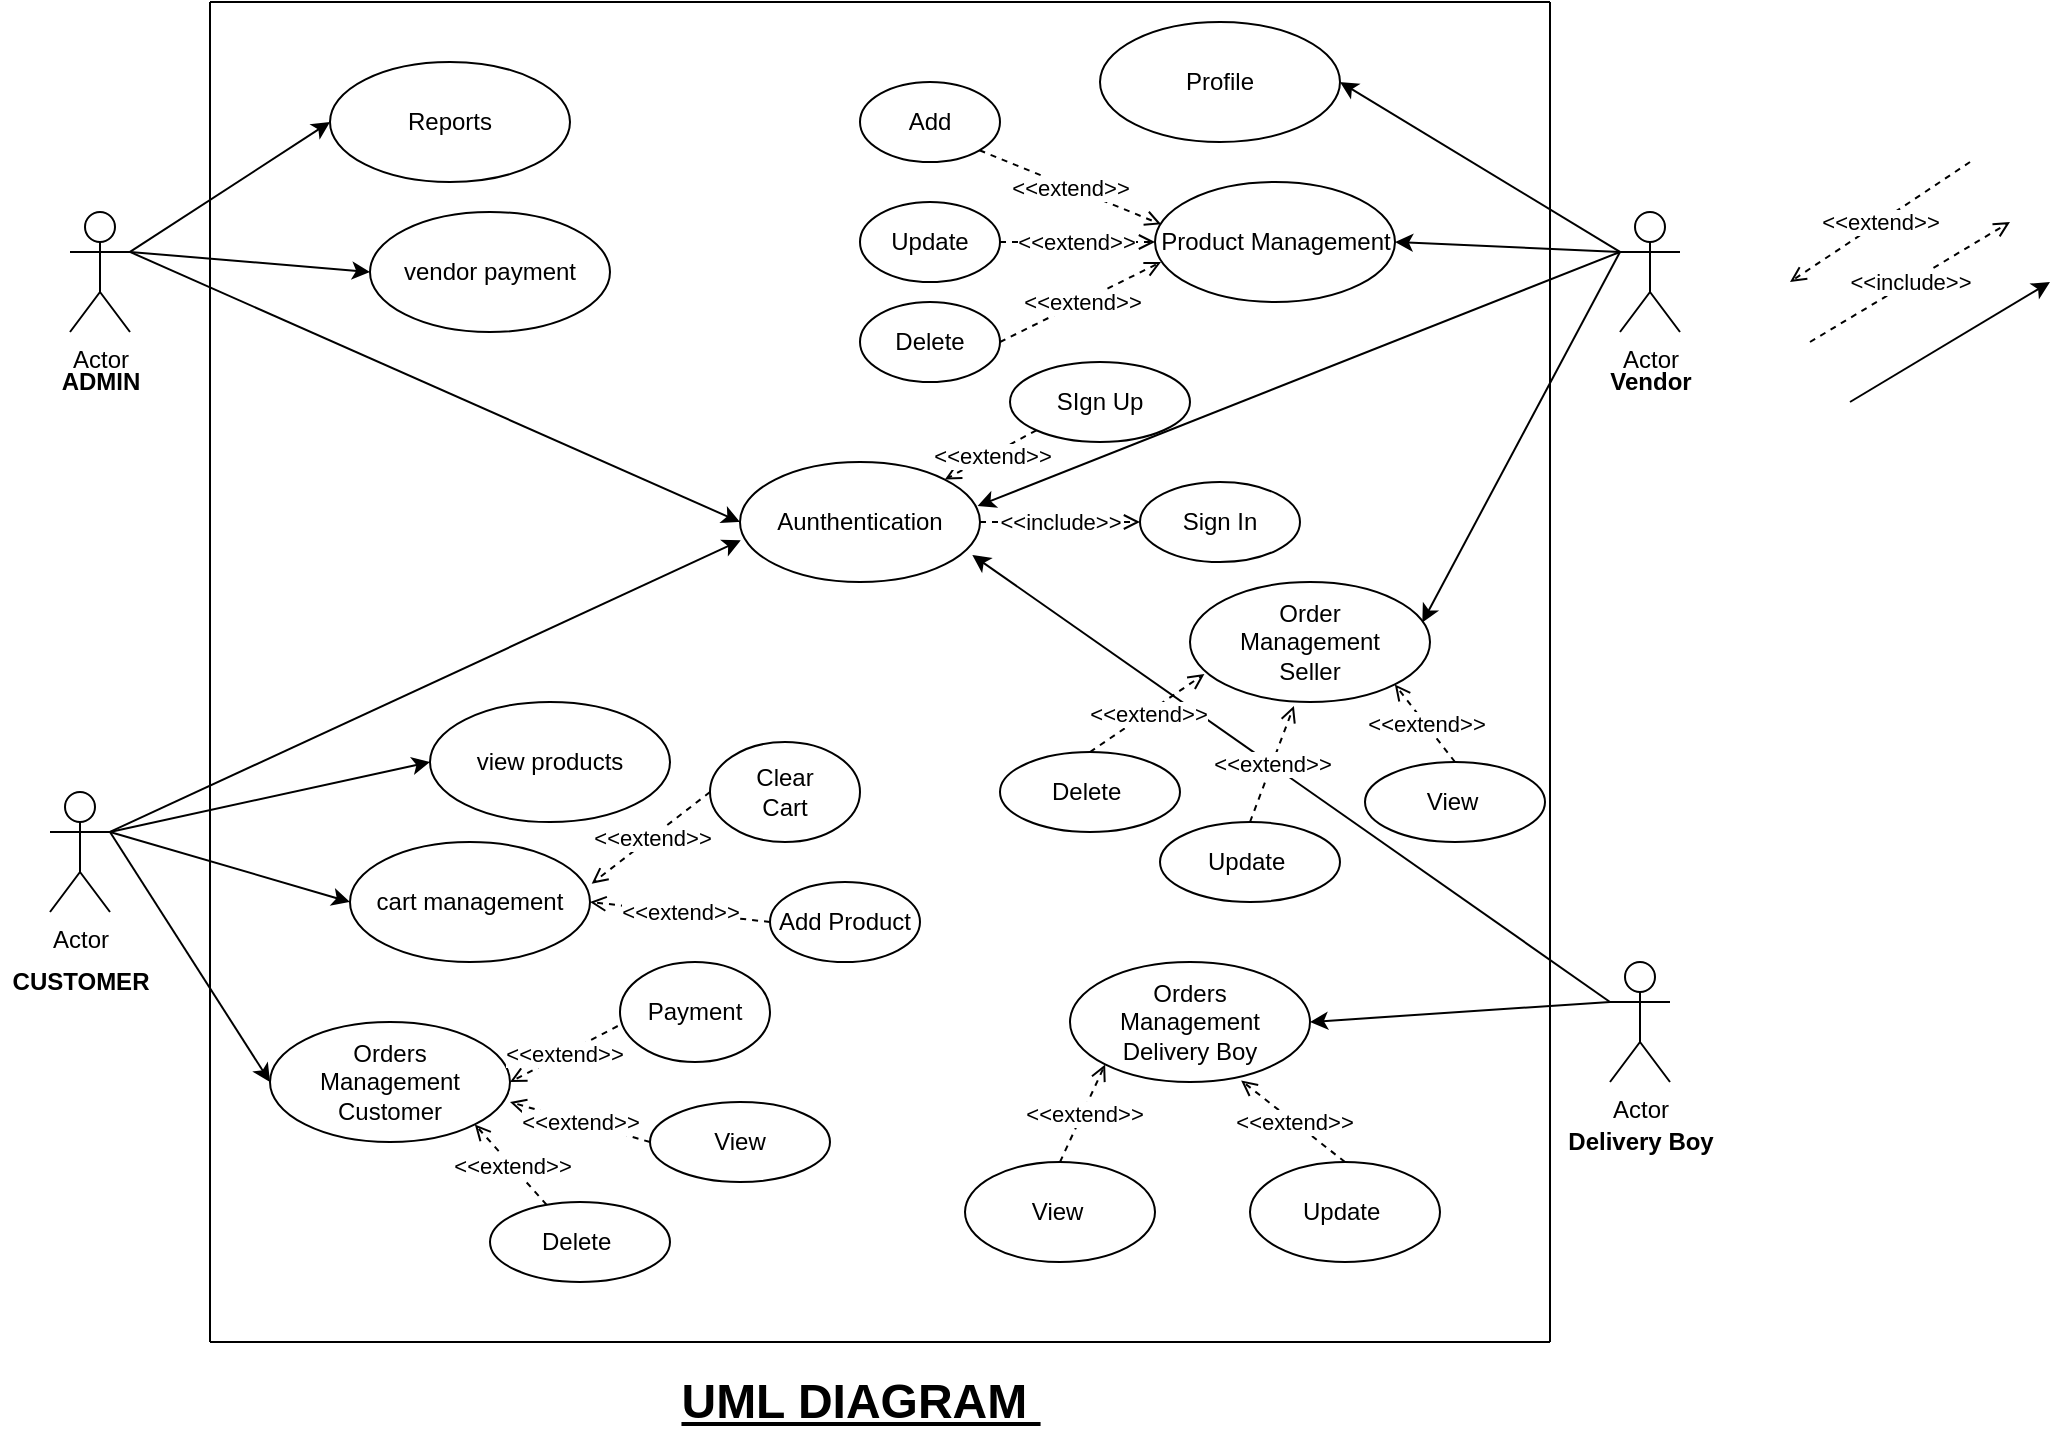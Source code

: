 <mxfile version="16.5.1" type="device"><diagram id="dJActe31xgW4fxhxk74n" name="Page-1"><mxGraphModel dx="1038" dy="641" grid="1" gridSize="10" guides="1" tooltips="1" connect="1" arrows="1" fold="1" page="1" pageScale="1" pageWidth="3300" pageHeight="4681" math="0" shadow="0"><root><mxCell id="0"/><mxCell id="1" parent="0"/><mxCell id="O070oOsSCNhPtYjGPl3y-1" value="Reports" style="ellipse;whiteSpace=wrap;html=1;" parent="1" vertex="1"><mxGeometry x="200" y="70" width="120" height="60" as="geometry"/></mxCell><mxCell id="O070oOsSCNhPtYjGPl3y-3" value="Product Management" style="ellipse;whiteSpace=wrap;html=1;" parent="1" vertex="1"><mxGeometry x="612.5" y="130" width="120" height="60" as="geometry"/></mxCell><mxCell id="O070oOsSCNhPtYjGPl3y-4" value="vendor payment" style="ellipse;whiteSpace=wrap;html=1;" parent="1" vertex="1"><mxGeometry x="220" y="145" width="120" height="60" as="geometry"/></mxCell><mxCell id="O070oOsSCNhPtYjGPl3y-5" value="Actor" style="shape=umlActor;verticalLabelPosition=bottom;verticalAlign=top;html=1;" parent="1" vertex="1"><mxGeometry x="60" y="435" width="30" height="60" as="geometry"/></mxCell><mxCell id="O070oOsSCNhPtYjGPl3y-6" value="Actor" style="shape=umlActor;verticalLabelPosition=bottom;verticalAlign=top;html=1;" parent="1" vertex="1"><mxGeometry x="845" y="145" width="30" height="60" as="geometry"/></mxCell><mxCell id="O070oOsSCNhPtYjGPl3y-7" value="Actor" style="shape=umlActor;verticalLabelPosition=bottom;verticalAlign=top;html=1;" parent="1" vertex="1"><mxGeometry x="70" y="145" width="30" height="60" as="geometry"/></mxCell><mxCell id="O070oOsSCNhPtYjGPl3y-8" value="Actor" style="shape=umlActor;verticalLabelPosition=bottom;verticalAlign=top;html=1;" parent="1" vertex="1"><mxGeometry x="840" y="520" width="30" height="60" as="geometry"/></mxCell><mxCell id="O070oOsSCNhPtYjGPl3y-10" value="Aunthentication" style="ellipse;whiteSpace=wrap;html=1;" parent="1" vertex="1"><mxGeometry x="405" y="270" width="120" height="60" as="geometry"/></mxCell><mxCell id="O070oOsSCNhPtYjGPl3y-11" value="cart management" style="ellipse;whiteSpace=wrap;html=1;" parent="1" vertex="1"><mxGeometry x="210" y="460" width="120" height="60" as="geometry"/></mxCell><mxCell id="O070oOsSCNhPtYjGPl3y-12" value="Order&lt;br&gt;Management&lt;br&gt;Seller" style="ellipse;whiteSpace=wrap;html=1;" parent="1" vertex="1"><mxGeometry x="630" y="330" width="120" height="60" as="geometry"/></mxCell><mxCell id="O070oOsSCNhPtYjGPl3y-14" value="SIgn Up" style="ellipse;whiteSpace=wrap;html=1;" parent="1" vertex="1"><mxGeometry x="540" y="220" width="90" height="40" as="geometry"/></mxCell><mxCell id="O070oOsSCNhPtYjGPl3y-15" value="Sign In" style="ellipse;whiteSpace=wrap;html=1;" parent="1" vertex="1"><mxGeometry x="605" y="280" width="80" height="40" as="geometry"/></mxCell><mxCell id="O070oOsSCNhPtYjGPl3y-24" value="&lt;b&gt;Delivery Boy&lt;/b&gt;" style="text;html=1;align=center;verticalAlign=middle;resizable=0;points=[];autosize=1;strokeColor=none;fillColor=none;" parent="1" vertex="1"><mxGeometry x="810" y="600" width="90" height="20" as="geometry"/></mxCell><mxCell id="O070oOsSCNhPtYjGPl3y-25" value="&lt;b&gt;Vendor&lt;/b&gt;" style="text;html=1;align=center;verticalAlign=middle;resizable=0;points=[];autosize=1;strokeColor=none;fillColor=none;" parent="1" vertex="1"><mxGeometry x="830" y="220" width="60" height="20" as="geometry"/></mxCell><mxCell id="O070oOsSCNhPtYjGPl3y-26" value="&lt;b&gt;CUSTOMER&lt;/b&gt;" style="text;html=1;align=center;verticalAlign=middle;resizable=0;points=[];autosize=1;strokeColor=none;fillColor=none;" parent="1" vertex="1"><mxGeometry x="35" y="520" width="80" height="20" as="geometry"/></mxCell><mxCell id="O070oOsSCNhPtYjGPl3y-27" value="&lt;b&gt;ADMIN&lt;/b&gt;" style="text;html=1;align=center;verticalAlign=middle;resizable=0;points=[];autosize=1;strokeColor=none;fillColor=none;" parent="1" vertex="1"><mxGeometry x="60" y="220" width="50" height="20" as="geometry"/></mxCell><mxCell id="O070oOsSCNhPtYjGPl3y-30" value="view products" style="ellipse;whiteSpace=wrap;html=1;" parent="1" vertex="1"><mxGeometry x="250" y="390" width="120" height="60" as="geometry"/></mxCell><mxCell id="O070oOsSCNhPtYjGPl3y-40" value="" style="endArrow=classic;html=1;rounded=0;entryX=0.003;entryY=0.653;entryDx=0;entryDy=0;entryPerimeter=0;exitX=1;exitY=0.333;exitDx=0;exitDy=0;exitPerimeter=0;" parent="1" source="O070oOsSCNhPtYjGPl3y-5" target="O070oOsSCNhPtYjGPl3y-10" edge="1"><mxGeometry width="50" height="50" relative="1" as="geometry"><mxPoint x="100" y="470" as="sourcePoint"/><mxPoint x="350" y="140" as="targetPoint"/></mxGeometry></mxCell><mxCell id="O070oOsSCNhPtYjGPl3y-42" value="" style="endArrow=classic;html=1;rounded=0;entryX=0;entryY=0.5;entryDx=0;entryDy=0;exitX=1;exitY=0.333;exitDx=0;exitDy=0;exitPerimeter=0;" parent="1" source="O070oOsSCNhPtYjGPl3y-5" target="O070oOsSCNhPtYjGPl3y-30" edge="1"><mxGeometry width="50" height="50" relative="1" as="geometry"><mxPoint x="100" y="470" as="sourcePoint"/><mxPoint x="360" y="150" as="targetPoint"/></mxGeometry></mxCell><mxCell id="O070oOsSCNhPtYjGPl3y-43" value="" style="endArrow=classic;html=1;rounded=0;entryX=0;entryY=0.5;entryDx=0;entryDy=0;exitX=1;exitY=0.333;exitDx=0;exitDy=0;exitPerimeter=0;" parent="1" source="O070oOsSCNhPtYjGPl3y-5" target="O070oOsSCNhPtYjGPl3y-11" edge="1"><mxGeometry width="50" height="50" relative="1" as="geometry"><mxPoint x="100" y="470" as="sourcePoint"/><mxPoint x="370" y="160" as="targetPoint"/></mxGeometry></mxCell><mxCell id="O070oOsSCNhPtYjGPl3y-44" value="" style="endArrow=classic;html=1;rounded=0;entryX=0;entryY=0.5;entryDx=0;entryDy=0;exitX=1;exitY=0.333;exitDx=0;exitDy=0;exitPerimeter=0;" parent="1" source="O070oOsSCNhPtYjGPl3y-5" target="hJMFPmXhheFxjmPKnF_F-14" edge="1"><mxGeometry width="50" height="50" relative="1" as="geometry"><mxPoint x="100" y="490" as="sourcePoint"/><mxPoint x="380" y="170" as="targetPoint"/></mxGeometry></mxCell><mxCell id="O070oOsSCNhPtYjGPl3y-46" value="Profile" style="ellipse;whiteSpace=wrap;html=1;" parent="1" vertex="1"><mxGeometry x="585" y="50" width="120" height="60" as="geometry"/></mxCell><mxCell id="O070oOsSCNhPtYjGPl3y-48" value="" style="endArrow=classic;html=1;rounded=0;exitX=0;exitY=0.333;exitDx=0;exitDy=0;exitPerimeter=0;jumpStyle=gap;entryX=0.99;entryY=0.367;entryDx=0;entryDy=0;entryPerimeter=0;" parent="1" source="O070oOsSCNhPtYjGPl3y-6" target="O070oOsSCNhPtYjGPl3y-10" edge="1"><mxGeometry width="50" height="50" relative="1" as="geometry"><mxPoint x="770" y="190" as="sourcePoint"/><mxPoint x="660" y="250" as="targetPoint"/></mxGeometry></mxCell><mxCell id="O070oOsSCNhPtYjGPl3y-49" value="" style="endArrow=classic;html=1;rounded=0;exitX=0;exitY=0.333;exitDx=0;exitDy=0;exitPerimeter=0;entryX=1;entryY=0.5;entryDx=0;entryDy=0;" parent="1" source="O070oOsSCNhPtYjGPl3y-6" target="O070oOsSCNhPtYjGPl3y-3" edge="1"><mxGeometry width="50" height="50" relative="1" as="geometry"><mxPoint x="780" y="250" as="sourcePoint"/><mxPoint x="470" y="180" as="targetPoint"/></mxGeometry></mxCell><mxCell id="O070oOsSCNhPtYjGPl3y-50" value="" style="endArrow=classic;html=1;rounded=0;entryX=1;entryY=0.5;entryDx=0;entryDy=0;exitX=0;exitY=0.333;exitDx=0;exitDy=0;exitPerimeter=0;" parent="1" source="O070oOsSCNhPtYjGPl3y-6" target="O070oOsSCNhPtYjGPl3y-46" edge="1"><mxGeometry width="50" height="50" relative="1" as="geometry"><mxPoint x="810" y="240" as="sourcePoint"/><mxPoint x="480" y="190" as="targetPoint"/></mxGeometry></mxCell><mxCell id="O070oOsSCNhPtYjGPl3y-51" value="" style="endArrow=classic;html=1;rounded=0;entryX=0.968;entryY=0.337;entryDx=0;entryDy=0;entryPerimeter=0;exitX=0;exitY=0.333;exitDx=0;exitDy=0;exitPerimeter=0;" parent="1" source="O070oOsSCNhPtYjGPl3y-6" target="O070oOsSCNhPtYjGPl3y-12" edge="1"><mxGeometry width="50" height="50" relative="1" as="geometry"><mxPoint x="810" y="240" as="sourcePoint"/><mxPoint x="510" y="500" as="targetPoint"/></mxGeometry></mxCell><mxCell id="O070oOsSCNhPtYjGPl3y-52" value="" style="endArrow=classic;html=1;rounded=0;entryX=0;entryY=0.5;entryDx=0;entryDy=0;exitX=1;exitY=0.333;exitDx=0;exitDy=0;exitPerimeter=0;" parent="1" source="O070oOsSCNhPtYjGPl3y-7" target="O070oOsSCNhPtYjGPl3y-10" edge="1"><mxGeometry width="50" height="50" relative="1" as="geometry"><mxPoint x="150" y="170" as="sourcePoint"/><mxPoint x="200" y="120" as="targetPoint"/></mxGeometry></mxCell><mxCell id="O070oOsSCNhPtYjGPl3y-54" value="" style="endArrow=classic;html=1;rounded=0;entryX=0;entryY=0.5;entryDx=0;entryDy=0;exitX=1;exitY=0.333;exitDx=0;exitDy=0;exitPerimeter=0;" parent="1" source="O070oOsSCNhPtYjGPl3y-7" target="O070oOsSCNhPtYjGPl3y-4" edge="1"><mxGeometry width="50" height="50" relative="1" as="geometry"><mxPoint x="150" y="170" as="sourcePoint"/><mxPoint x="360" y="180" as="targetPoint"/></mxGeometry></mxCell><mxCell id="O070oOsSCNhPtYjGPl3y-55" value="" style="endArrow=classic;html=1;rounded=0;entryX=0;entryY=0.5;entryDx=0;entryDy=0;exitX=1;exitY=0.333;exitDx=0;exitDy=0;exitPerimeter=0;" parent="1" source="O070oOsSCNhPtYjGPl3y-7" target="O070oOsSCNhPtYjGPl3y-1" edge="1"><mxGeometry width="50" height="50" relative="1" as="geometry"><mxPoint x="180" y="200" as="sourcePoint"/><mxPoint x="370" y="190" as="targetPoint"/></mxGeometry></mxCell><mxCell id="O070oOsSCNhPtYjGPl3y-57" value="" style="endArrow=classic;html=1;rounded=0;exitX=0;exitY=0.333;exitDx=0;exitDy=0;exitPerimeter=0;entryX=0.968;entryY=0.775;entryDx=0;entryDy=0;entryPerimeter=0;" parent="1" source="O070oOsSCNhPtYjGPl3y-8" target="O070oOsSCNhPtYjGPl3y-10" edge="1"><mxGeometry width="50" height="50" relative="1" as="geometry"><mxPoint x="810" y="490" as="sourcePoint"/><mxPoint x="450" y="170" as="targetPoint"/></mxGeometry></mxCell><mxCell id="O070oOsSCNhPtYjGPl3y-62" value="" style="endArrow=classic;html=1;rounded=0;exitX=0;exitY=0.333;exitDx=0;exitDy=0;exitPerimeter=0;entryX=1;entryY=0.5;entryDx=0;entryDy=0;" parent="1" source="O070oOsSCNhPtYjGPl3y-8" target="hJMFPmXhheFxjmPKnF_F-15" edge="1"><mxGeometry width="50" height="50" relative="1" as="geometry"><mxPoint x="790" y="530" as="sourcePoint"/><mxPoint x="460" y="670" as="targetPoint"/></mxGeometry></mxCell><mxCell id="O070oOsSCNhPtYjGPl3y-63" value="" style="endArrow=none;html=1;rounded=0;" parent="1" edge="1"><mxGeometry width="50" height="50" relative="1" as="geometry"><mxPoint x="140" y="710" as="sourcePoint"/><mxPoint x="140" y="40" as="targetPoint"/></mxGeometry></mxCell><mxCell id="O070oOsSCNhPtYjGPl3y-64" value="" style="endArrow=none;html=1;rounded=0;" parent="1" edge="1"><mxGeometry width="50" height="50" relative="1" as="geometry"><mxPoint x="140" y="40" as="sourcePoint"/><mxPoint x="810" y="40" as="targetPoint"/></mxGeometry></mxCell><mxCell id="O070oOsSCNhPtYjGPl3y-65" value="" style="endArrow=none;html=1;rounded=0;" parent="1" edge="1"><mxGeometry width="50" height="50" relative="1" as="geometry"><mxPoint x="810" y="710" as="sourcePoint"/><mxPoint x="810" y="40" as="targetPoint"/></mxGeometry></mxCell><mxCell id="O070oOsSCNhPtYjGPl3y-68" value="&lt;font style=&quot;font-size: 24px&quot;&gt;&lt;b&gt;&lt;u&gt;UML DIAGRAM&amp;nbsp;&lt;/u&gt;&lt;/b&gt;&lt;/font&gt;" style="text;html=1;align=center;verticalAlign=middle;resizable=0;points=[];autosize=1;strokeColor=none;fillColor=none;" parent="1" vertex="1"><mxGeometry x="370" y="730" width="190" height="20" as="geometry"/></mxCell><mxCell id="hJMFPmXhheFxjmPKnF_F-1" value="Add" style="ellipse;whiteSpace=wrap;html=1;" parent="1" vertex="1"><mxGeometry x="465" y="80" width="70" height="40" as="geometry"/></mxCell><mxCell id="hJMFPmXhheFxjmPKnF_F-2" value="Update" style="ellipse;whiteSpace=wrap;html=1;" parent="1" vertex="1"><mxGeometry x="465" y="140" width="70" height="40" as="geometry"/></mxCell><mxCell id="hJMFPmXhheFxjmPKnF_F-3" value="Delete" style="ellipse;whiteSpace=wrap;html=1;" parent="1" vertex="1"><mxGeometry x="465" y="190" width="70" height="40" as="geometry"/></mxCell><mxCell id="hJMFPmXhheFxjmPKnF_F-9" value="Clear&lt;br&gt;Cart" style="ellipse;whiteSpace=wrap;html=1;" parent="1" vertex="1"><mxGeometry x="390" y="410" width="75" height="50" as="geometry"/></mxCell><mxCell id="hJMFPmXhheFxjmPKnF_F-10" value="Payment" style="ellipse;whiteSpace=wrap;html=1;" parent="1" vertex="1"><mxGeometry x="345" y="520" width="75" height="50" as="geometry"/></mxCell><mxCell id="hJMFPmXhheFxjmPKnF_F-14" value="Orders&lt;br&gt;Management&lt;br&gt;Customer" style="ellipse;whiteSpace=wrap;html=1;" parent="1" vertex="1"><mxGeometry x="170" y="550" width="120" height="60" as="geometry"/></mxCell><mxCell id="hJMFPmXhheFxjmPKnF_F-15" value="Orders&lt;br&gt;Management&lt;br&gt;Delivery Boy" style="ellipse;whiteSpace=wrap;html=1;" parent="1" vertex="1"><mxGeometry x="570" y="520" width="120" height="60" as="geometry"/></mxCell><mxCell id="hJMFPmXhheFxjmPKnF_F-16" value="View&amp;nbsp;" style="ellipse;whiteSpace=wrap;html=1;" parent="1" vertex="1"><mxGeometry x="717.5" y="420" width="90" height="40" as="geometry"/></mxCell><mxCell id="hJMFPmXhheFxjmPKnF_F-17" value="Delete&amp;nbsp;" style="ellipse;whiteSpace=wrap;html=1;" parent="1" vertex="1"><mxGeometry x="280" y="640" width="90" height="40" as="geometry"/></mxCell><mxCell id="hJMFPmXhheFxjmPKnF_F-18" value="Delete&amp;nbsp;" style="ellipse;whiteSpace=wrap;html=1;" parent="1" vertex="1"><mxGeometry x="535" y="415" width="90" height="40" as="geometry"/></mxCell><mxCell id="hJMFPmXhheFxjmPKnF_F-19" value="View" style="ellipse;whiteSpace=wrap;html=1;" parent="1" vertex="1"><mxGeometry x="360" y="590" width="90" height="40" as="geometry"/></mxCell><mxCell id="hJMFPmXhheFxjmPKnF_F-24" value="Update&amp;nbsp;" style="ellipse;whiteSpace=wrap;html=1;" parent="1" vertex="1"><mxGeometry x="615" y="450" width="90" height="40" as="geometry"/></mxCell><mxCell id="hJMFPmXhheFxjmPKnF_F-28" value="View&amp;nbsp;" style="ellipse;whiteSpace=wrap;html=1;" parent="1" vertex="1"><mxGeometry x="517.5" y="620" width="95" height="50" as="geometry"/></mxCell><mxCell id="hJMFPmXhheFxjmPKnF_F-29" value="Update&amp;nbsp;" style="ellipse;whiteSpace=wrap;html=1;" parent="1" vertex="1"><mxGeometry x="660" y="620" width="95" height="50" as="geometry"/></mxCell><mxCell id="CLhfthj6eBvHWJoAzwfv-1" value="" style="endArrow=open;html=1;rounded=0;endFill=0;jumpStyle=none;dashed=1;entryX=1;entryY=0;entryDx=0;entryDy=0;exitX=0;exitY=1;exitDx=0;exitDy=0;" parent="1" source="O070oOsSCNhPtYjGPl3y-14" target="O070oOsSCNhPtYjGPl3y-10" edge="1"><mxGeometry relative="1" as="geometry"><mxPoint x="480" y="79.5" as="sourcePoint"/><mxPoint x="580" y="79.5" as="targetPoint"/></mxGeometry></mxCell><mxCell id="CLhfthj6eBvHWJoAzwfv-2" value="&amp;lt;&amp;lt;extend&amp;gt;&amp;gt;" style="edgeLabel;resizable=0;html=1;align=center;verticalAlign=middle;fontFamily=Helvetica;" parent="CLhfthj6eBvHWJoAzwfv-1" connectable="0" vertex="1"><mxGeometry relative="1" as="geometry"/></mxCell><mxCell id="CLhfthj6eBvHWJoAzwfv-3" value="" style="endArrow=open;html=1;rounded=0;endFill=0;jumpStyle=none;dashed=1;entryX=0;entryY=0.5;entryDx=0;entryDy=0;exitX=1;exitY=0.5;exitDx=0;exitDy=0;" parent="1" source="O070oOsSCNhPtYjGPl3y-10" target="O070oOsSCNhPtYjGPl3y-15" edge="1"><mxGeometry relative="1" as="geometry"><mxPoint x="560" y="100" as="sourcePoint"/><mxPoint x="470" y="159.98" as="targetPoint"/></mxGeometry></mxCell><mxCell id="CLhfthj6eBvHWJoAzwfv-4" value="&amp;lt;&amp;lt;include&amp;gt;&amp;gt;" style="edgeLabel;resizable=0;html=1;align=center;verticalAlign=middle;fontFamily=Helvetica;" parent="CLhfthj6eBvHWJoAzwfv-3" connectable="0" vertex="1"><mxGeometry relative="1" as="geometry"/></mxCell><mxCell id="CLhfthj6eBvHWJoAzwfv-6" value="" style="endArrow=open;html=1;rounded=0;endFill=0;jumpStyle=none;dashed=1;entryX=1;entryY=0.333;entryDx=0;entryDy=0;entryPerimeter=0;exitX=0;exitY=0.5;exitDx=0;exitDy=0;" parent="1" edge="1"><mxGeometry relative="1" as="geometry"><mxPoint x="1020" y="120.02" as="sourcePoint"/><mxPoint x="930" y="180" as="targetPoint"/></mxGeometry></mxCell><mxCell id="CLhfthj6eBvHWJoAzwfv-7" value="&amp;lt;&amp;lt;extend&amp;gt;&amp;gt;" style="edgeLabel;resizable=0;html=1;align=center;verticalAlign=middle;fontFamily=Helvetica;" parent="CLhfthj6eBvHWJoAzwfv-6" connectable="0" vertex="1"><mxGeometry relative="1" as="geometry"/></mxCell><mxCell id="CLhfthj6eBvHWJoAzwfv-8" value="" style="endArrow=open;html=1;rounded=0;endFill=0;jumpStyle=none;dashed=1;exitX=1;exitY=1;exitDx=0;exitDy=0;entryX=0.026;entryY=0.353;entryDx=0;entryDy=0;entryPerimeter=0;" parent="1" source="hJMFPmXhheFxjmPKnF_F-1" target="O070oOsSCNhPtYjGPl3y-3" edge="1"><mxGeometry relative="1" as="geometry"><mxPoint x="510" y="280" as="sourcePoint"/><mxPoint x="570" y="310" as="targetPoint"/></mxGeometry></mxCell><mxCell id="CLhfthj6eBvHWJoAzwfv-9" value="&amp;lt;&amp;lt;extend&amp;gt;&amp;gt;" style="edgeLabel;resizable=0;html=1;align=center;verticalAlign=middle;fontFamily=Helvetica;" parent="CLhfthj6eBvHWJoAzwfv-8" connectable="0" vertex="1"><mxGeometry relative="1" as="geometry"/></mxCell><mxCell id="CLhfthj6eBvHWJoAzwfv-10" value="" style="endArrow=open;html=1;rounded=0;endFill=0;jumpStyle=none;dashed=1;entryX=0;entryY=0.5;entryDx=0;entryDy=0;exitX=1;exitY=0.5;exitDx=0;exitDy=0;" parent="1" source="hJMFPmXhheFxjmPKnF_F-2" target="O070oOsSCNhPtYjGPl3y-3" edge="1"><mxGeometry relative="1" as="geometry"><mxPoint x="440" y="310.02" as="sourcePoint"/><mxPoint x="350" y="370" as="targetPoint"/></mxGeometry></mxCell><mxCell id="CLhfthj6eBvHWJoAzwfv-11" value="&amp;lt;&amp;lt;extend&amp;gt;&amp;gt;" style="edgeLabel;resizable=0;html=1;align=center;verticalAlign=middle;fontFamily=Helvetica;" parent="CLhfthj6eBvHWJoAzwfv-10" connectable="0" vertex="1"><mxGeometry relative="1" as="geometry"><mxPoint x="-1" as="offset"/></mxGeometry></mxCell><mxCell id="CLhfthj6eBvHWJoAzwfv-12" value="" style="endArrow=open;html=1;rounded=0;endFill=0;jumpStyle=none;dashed=1;entryX=0.025;entryY=0.667;entryDx=0;entryDy=0;entryPerimeter=0;exitX=1;exitY=0.5;exitDx=0;exitDy=0;" parent="1" source="hJMFPmXhheFxjmPKnF_F-3" target="O070oOsSCNhPtYjGPl3y-3" edge="1"><mxGeometry relative="1" as="geometry"><mxPoint x="415" y="250.02" as="sourcePoint"/><mxPoint x="325" y="310" as="targetPoint"/></mxGeometry></mxCell><mxCell id="CLhfthj6eBvHWJoAzwfv-13" value="&amp;lt;&amp;lt;extend&amp;gt;&amp;gt;" style="edgeLabel;resizable=0;html=1;align=center;verticalAlign=middle;fontFamily=Helvetica;" parent="CLhfthj6eBvHWJoAzwfv-12" connectable="0" vertex="1"><mxGeometry relative="1" as="geometry"/></mxCell><mxCell id="CLhfthj6eBvHWJoAzwfv-19" value="" style="endArrow=open;html=1;rounded=0;endFill=0;jumpStyle=none;dashed=1;exitX=0;exitY=0.5;exitDx=0;exitDy=0;entryX=1.007;entryY=0.347;entryDx=0;entryDy=0;entryPerimeter=0;" parent="1" source="hJMFPmXhheFxjmPKnF_F-9" target="O070oOsSCNhPtYjGPl3y-11" edge="1"><mxGeometry relative="1" as="geometry"><mxPoint x="367.5" y="470" as="sourcePoint"/><mxPoint x="340" y="490" as="targetPoint"/></mxGeometry></mxCell><mxCell id="CLhfthj6eBvHWJoAzwfv-20" value="&amp;lt;&amp;lt;extend&amp;gt;&amp;gt;" style="edgeLabel;resizable=0;html=1;align=center;verticalAlign=middle;fontFamily=Helvetica;" parent="CLhfthj6eBvHWJoAzwfv-19" connectable="0" vertex="1"><mxGeometry relative="1" as="geometry"/></mxCell><mxCell id="CLhfthj6eBvHWJoAzwfv-23" value="" style="endArrow=open;html=1;rounded=0;endFill=0;jumpStyle=none;dashed=1;entryX=1;entryY=0.5;entryDx=0;entryDy=0;exitX=-0.015;exitY=0.64;exitDx=0;exitDy=0;exitPerimeter=0;" parent="1" source="hJMFPmXhheFxjmPKnF_F-10" target="hJMFPmXhheFxjmPKnF_F-14" edge="1"><mxGeometry relative="1" as="geometry"><mxPoint x="320" y="560" as="sourcePoint"/><mxPoint x="230" y="619.98" as="targetPoint"/></mxGeometry></mxCell><mxCell id="CLhfthj6eBvHWJoAzwfv-24" value="&amp;lt;&amp;lt;extend&amp;gt;&amp;gt;" style="edgeLabel;resizable=0;html=1;align=center;verticalAlign=middle;fontFamily=Helvetica;" parent="CLhfthj6eBvHWJoAzwfv-23" connectable="0" vertex="1"><mxGeometry relative="1" as="geometry"/></mxCell><mxCell id="CLhfthj6eBvHWJoAzwfv-25" value="" style="endArrow=open;html=1;rounded=0;endFill=0;jumpStyle=none;dashed=1;entryX=1;entryY=0.667;entryDx=0;entryDy=0;exitX=0;exitY=0.5;exitDx=0;exitDy=0;entryPerimeter=0;" parent="1" source="hJMFPmXhheFxjmPKnF_F-19" target="hJMFPmXhheFxjmPKnF_F-14" edge="1"><mxGeometry relative="1" as="geometry"><mxPoint x="348.875" y="572" as="sourcePoint"/><mxPoint x="300" y="590" as="targetPoint"/></mxGeometry></mxCell><mxCell id="CLhfthj6eBvHWJoAzwfv-26" value="&amp;lt;&amp;lt;extend&amp;gt;&amp;gt;" style="edgeLabel;resizable=0;html=1;align=center;verticalAlign=middle;fontFamily=Helvetica;" parent="CLhfthj6eBvHWJoAzwfv-25" connectable="0" vertex="1"><mxGeometry relative="1" as="geometry"/></mxCell><mxCell id="CLhfthj6eBvHWJoAzwfv-27" value="" style="endArrow=open;html=1;rounded=0;endFill=0;jumpStyle=none;dashed=1;entryX=1;entryY=1;entryDx=0;entryDy=0;" parent="1" source="hJMFPmXhheFxjmPKnF_F-17" target="hJMFPmXhheFxjmPKnF_F-14" edge="1"><mxGeometry relative="1" as="geometry"><mxPoint x="340" y="630" as="sourcePoint"/><mxPoint x="300" y="600.02" as="targetPoint"/></mxGeometry></mxCell><mxCell id="CLhfthj6eBvHWJoAzwfv-28" value="&amp;lt;&amp;lt;extend&amp;gt;&amp;gt;" style="edgeLabel;resizable=0;html=1;align=center;verticalAlign=middle;fontFamily=Helvetica;" parent="CLhfthj6eBvHWJoAzwfv-27" connectable="0" vertex="1"><mxGeometry relative="1" as="geometry"/></mxCell><mxCell id="CLhfthj6eBvHWJoAzwfv-29" value="Add Product" style="ellipse;whiteSpace=wrap;html=1;fontFamily=Helvetica;" parent="1" vertex="1"><mxGeometry x="420" y="480" width="75" height="40" as="geometry"/></mxCell><mxCell id="CLhfthj6eBvHWJoAzwfv-30" value="" style="endArrow=open;html=1;rounded=0;endFill=0;jumpStyle=none;dashed=1;exitX=0;exitY=0.5;exitDx=0;exitDy=0;entryX=1;entryY=0.5;entryDx=0;entryDy=0;" parent="1" source="CLhfthj6eBvHWJoAzwfv-29" target="O070oOsSCNhPtYjGPl3y-11" edge="1"><mxGeometry relative="1" as="geometry"><mxPoint x="390" y="465" as="sourcePoint"/><mxPoint x="350" y="500" as="targetPoint"/></mxGeometry></mxCell><mxCell id="CLhfthj6eBvHWJoAzwfv-31" value="&amp;lt;&amp;lt;extend&amp;gt;&amp;gt;" style="edgeLabel;resizable=0;html=1;align=center;verticalAlign=middle;fontFamily=Helvetica;" parent="CLhfthj6eBvHWJoAzwfv-30" connectable="0" vertex="1"><mxGeometry relative="1" as="geometry"/></mxCell><mxCell id="CLhfthj6eBvHWJoAzwfv-33" value="" style="endArrow=open;html=1;rounded=0;endFill=0;jumpStyle=none;dashed=1;entryX=0;entryY=1;entryDx=0;entryDy=0;exitX=0.5;exitY=0;exitDx=0;exitDy=0;" parent="1" source="hJMFPmXhheFxjmPKnF_F-28" target="hJMFPmXhheFxjmPKnF_F-15" edge="1"><mxGeometry relative="1" as="geometry"><mxPoint x="600" y="620" as="sourcePoint"/><mxPoint x="360" y="510" as="targetPoint"/></mxGeometry></mxCell><mxCell id="CLhfthj6eBvHWJoAzwfv-34" value="&amp;lt;&amp;lt;extend&amp;gt;&amp;gt;" style="edgeLabel;resizable=0;html=1;align=center;verticalAlign=middle;fontFamily=Helvetica;" parent="CLhfthj6eBvHWJoAzwfv-33" connectable="0" vertex="1"><mxGeometry relative="1" as="geometry"/></mxCell><mxCell id="CLhfthj6eBvHWJoAzwfv-35" value="" style="endArrow=open;html=1;rounded=0;endFill=0;jumpStyle=none;dashed=1;exitX=0.5;exitY=0;exitDx=0;exitDy=0;entryX=0.713;entryY=0.987;entryDx=0;entryDy=0;entryPerimeter=0;" parent="1" source="hJMFPmXhheFxjmPKnF_F-29" target="hJMFPmXhheFxjmPKnF_F-15" edge="1"><mxGeometry relative="1" as="geometry"><mxPoint x="592.574" y="601.213" as="sourcePoint"/><mxPoint x="600" y="610" as="targetPoint"/></mxGeometry></mxCell><mxCell id="CLhfthj6eBvHWJoAzwfv-36" value="&amp;lt;&amp;lt;extend&amp;gt;&amp;gt;" style="edgeLabel;resizable=0;html=1;align=center;verticalAlign=middle;fontFamily=Helvetica;" parent="CLhfthj6eBvHWJoAzwfv-35" connectable="0" vertex="1"><mxGeometry relative="1" as="geometry"/></mxCell><mxCell id="CLhfthj6eBvHWJoAzwfv-37" value="" style="endArrow=open;html=1;rounded=0;endFill=0;jumpStyle=none;dashed=1;entryX=0.06;entryY=0.767;entryDx=0;entryDy=0;exitX=0.5;exitY=0;exitDx=0;exitDy=0;entryPerimeter=0;" parent="1" source="hJMFPmXhheFxjmPKnF_F-18" target="O070oOsSCNhPtYjGPl3y-12" edge="1"><mxGeometry relative="1" as="geometry"><mxPoint x="548.18" y="264.142" as="sourcePoint"/><mxPoint x="492.426" y="308.787" as="targetPoint"/></mxGeometry></mxCell><mxCell id="CLhfthj6eBvHWJoAzwfv-38" value="&amp;lt;&amp;lt;extend&amp;gt;&amp;gt;" style="edgeLabel;resizable=0;html=1;align=center;verticalAlign=middle;fontFamily=Helvetica;" parent="CLhfthj6eBvHWJoAzwfv-37" connectable="0" vertex="1"><mxGeometry relative="1" as="geometry"/></mxCell><mxCell id="CLhfthj6eBvHWJoAzwfv-40" value="" style="endArrow=open;html=1;rounded=0;endFill=0;jumpStyle=none;dashed=1;entryX=0.433;entryY=1.033;entryDx=0;entryDy=0;exitX=0.5;exitY=0;exitDx=0;exitDy=0;entryPerimeter=0;" parent="1" source="hJMFPmXhheFxjmPKnF_F-24" target="O070oOsSCNhPtYjGPl3y-12" edge="1"><mxGeometry relative="1" as="geometry"><mxPoint x="610" y="410" as="sourcePoint"/><mxPoint x="640" y="370" as="targetPoint"/></mxGeometry></mxCell><mxCell id="CLhfthj6eBvHWJoAzwfv-41" value="&amp;lt;&amp;lt;extend&amp;gt;&amp;gt;" style="edgeLabel;resizable=0;html=1;align=center;verticalAlign=middle;fontFamily=Helvetica;" parent="CLhfthj6eBvHWJoAzwfv-40" connectable="0" vertex="1"><mxGeometry relative="1" as="geometry"/></mxCell><mxCell id="CLhfthj6eBvHWJoAzwfv-42" value="" style="endArrow=open;html=1;rounded=0;endFill=0;jumpStyle=none;dashed=1;entryX=1;entryY=1;entryDx=0;entryDy=0;exitX=0.5;exitY=0;exitDx=0;exitDy=0;" parent="1" source="hJMFPmXhheFxjmPKnF_F-16" target="O070oOsSCNhPtYjGPl3y-12" edge="1"><mxGeometry relative="1" as="geometry"><mxPoint x="670" y="465" as="sourcePoint"/><mxPoint x="676.84" y="400.42" as="targetPoint"/></mxGeometry></mxCell><mxCell id="CLhfthj6eBvHWJoAzwfv-43" value="&amp;lt;&amp;lt;extend&amp;gt;&amp;gt;" style="edgeLabel;resizable=0;html=1;align=center;verticalAlign=middle;fontFamily=Helvetica;" parent="CLhfthj6eBvHWJoAzwfv-42" connectable="0" vertex="1"><mxGeometry relative="1" as="geometry"/></mxCell><mxCell id="CLhfthj6eBvHWJoAzwfv-44" value="" style="endArrow=none;html=1;rounded=0;fontFamily=Helvetica;jumpStyle=gap;" parent="1" edge="1"><mxGeometry width="50" height="50" relative="1" as="geometry"><mxPoint x="140" y="710" as="sourcePoint"/><mxPoint x="810" y="710" as="targetPoint"/><Array as="points"><mxPoint x="470" y="710"/></Array></mxGeometry></mxCell><mxCell id="CLhfthj6eBvHWJoAzwfv-46" value="" style="endArrow=open;html=1;rounded=0;endFill=0;jumpStyle=none;dashed=1;exitX=1;exitY=0.5;exitDx=0;exitDy=0;" parent="1" edge="1"><mxGeometry relative="1" as="geometry"><mxPoint x="940" y="210" as="sourcePoint"/><mxPoint x="1040" y="150" as="targetPoint"/></mxGeometry></mxCell><mxCell id="CLhfthj6eBvHWJoAzwfv-47" value="&amp;lt;&amp;lt;include&amp;gt;&amp;gt;" style="edgeLabel;resizable=0;html=1;align=center;verticalAlign=middle;fontFamily=Helvetica;" parent="CLhfthj6eBvHWJoAzwfv-46" connectable="0" vertex="1"><mxGeometry relative="1" as="geometry"/></mxCell><mxCell id="CLhfthj6eBvHWJoAzwfv-48" value="" style="endArrow=classic;html=1;rounded=0;" parent="1" edge="1"><mxGeometry width="50" height="50" relative="1" as="geometry"><mxPoint x="960" y="240" as="sourcePoint"/><mxPoint x="1060" y="180" as="targetPoint"/></mxGeometry></mxCell></root></mxGraphModel></diagram></mxfile>